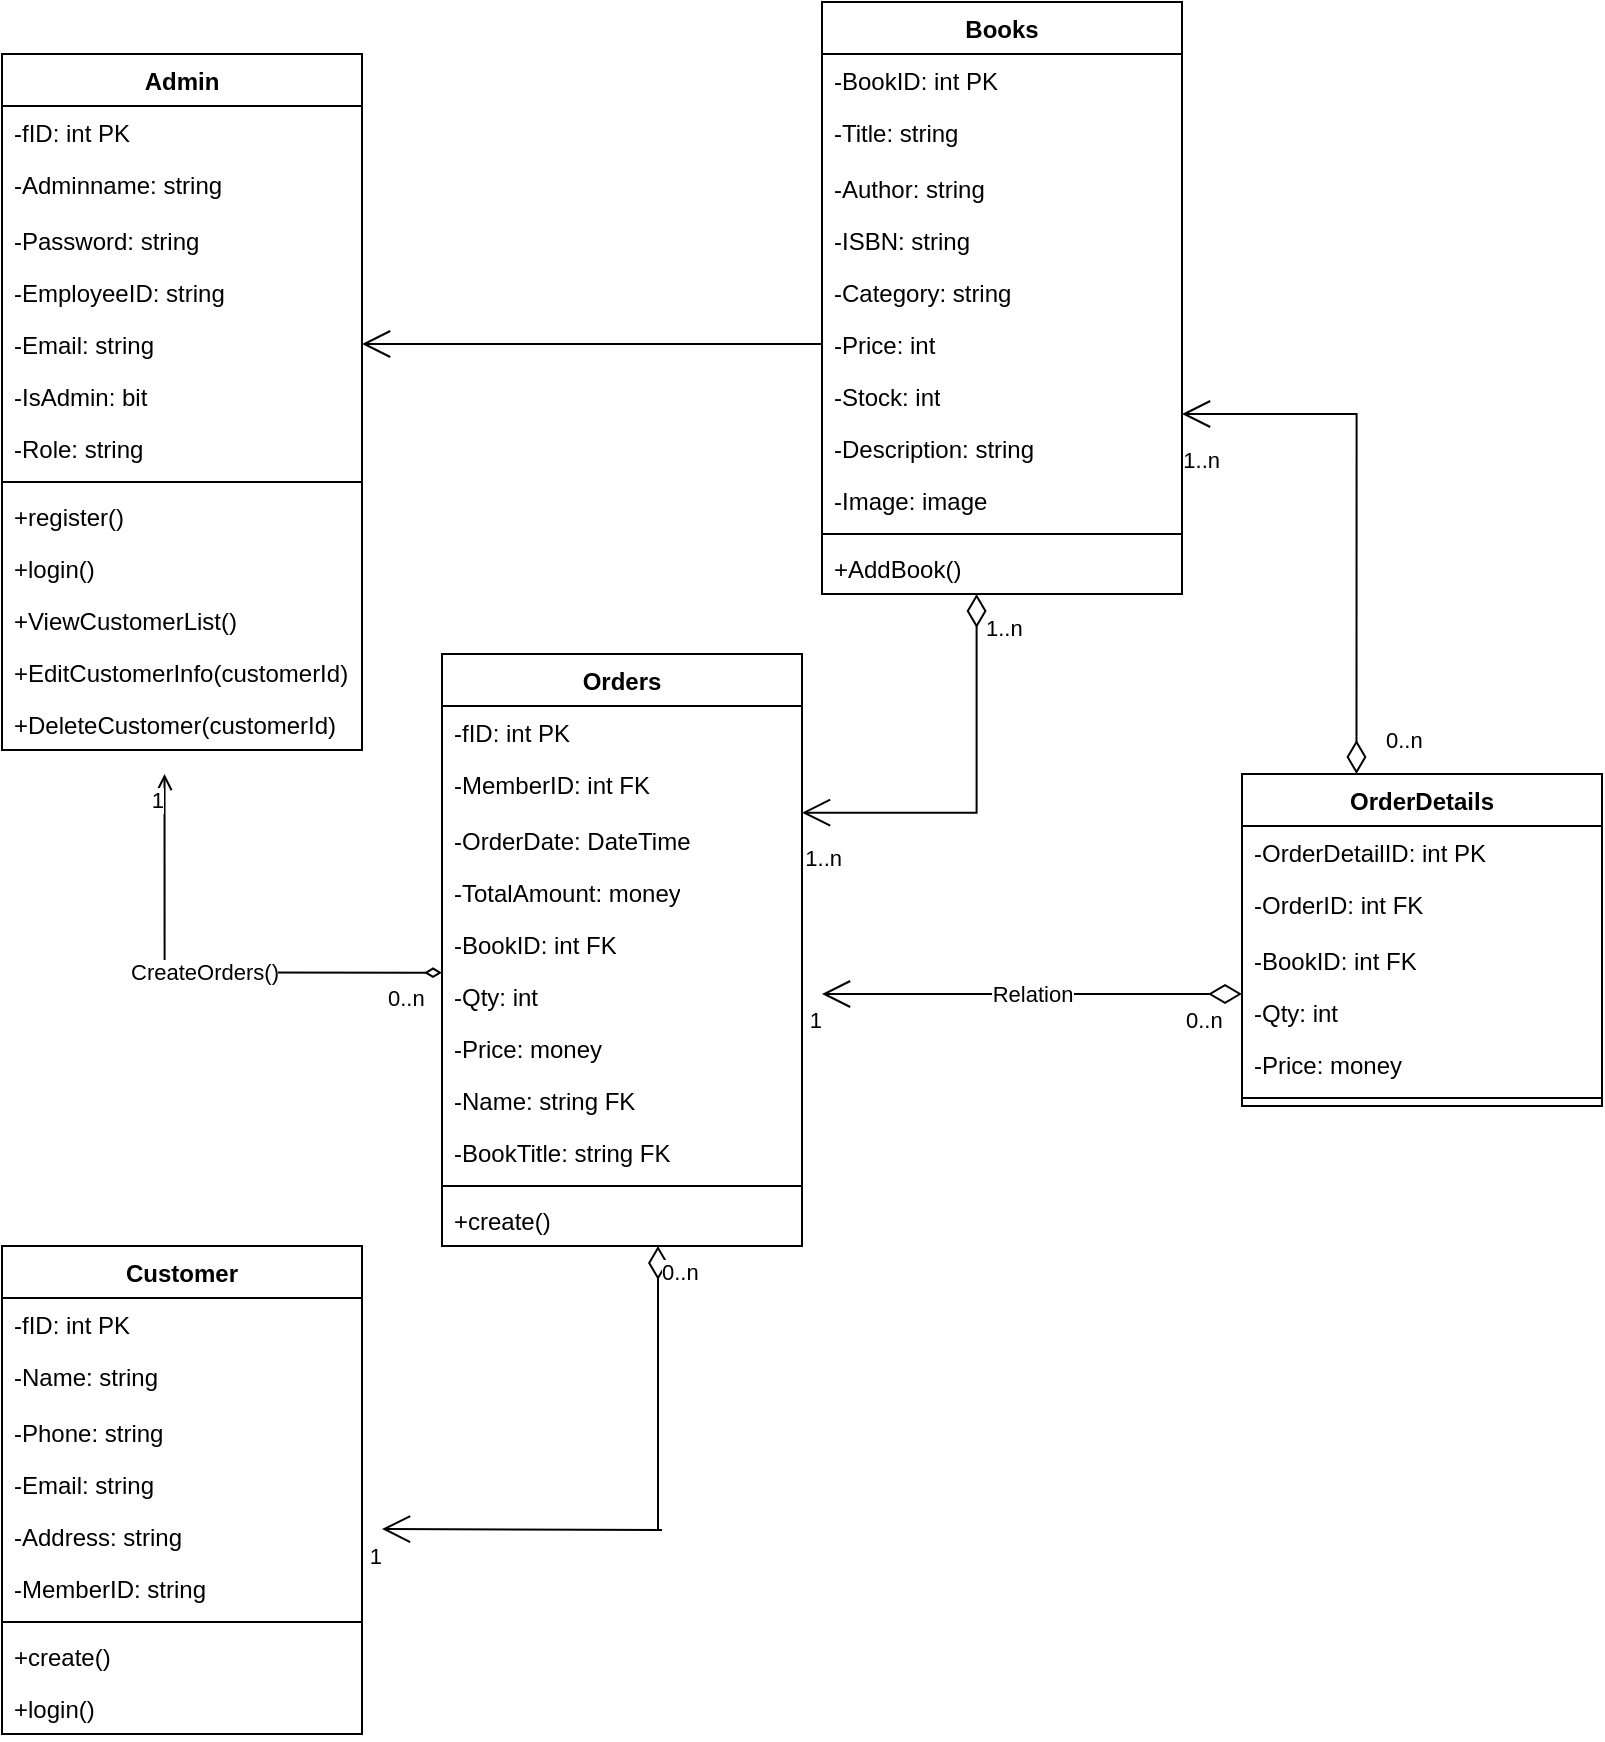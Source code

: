 <mxfile version="27.0.9">
  <diagram name="第 1 页" id="m9qUiOfG0Kz1yeebeCEd">
    <mxGraphModel dx="1678" dy="999" grid="1" gridSize="10" guides="1" tooltips="1" connect="1" arrows="1" fold="1" page="1" pageScale="1" pageWidth="1169" pageHeight="1654" math="0" shadow="0">
      <root>
        <mxCell id="0" />
        <mxCell id="1" parent="0" />
        <mxCell id="V-KuKd2YFuqHcprGpoPl-1" value="Admin" style="swimlane;fontStyle=1;align=center;verticalAlign=top;childLayout=stackLayout;horizontal=1;startSize=26;horizontalStack=0;resizeParent=1;resizeParentMax=0;resizeLast=0;collapsible=1;marginBottom=0;whiteSpace=wrap;html=1;" parent="1" vertex="1">
          <mxGeometry x="230" y="76" width="180" height="348" as="geometry" />
        </mxCell>
        <mxCell id="V-KuKd2YFuqHcprGpoPl-2" value="-fID: int PK" style="text;strokeColor=none;fillColor=none;align=left;verticalAlign=top;spacingLeft=4;spacingRight=4;overflow=hidden;rotatable=0;points=[[0,0.5],[1,0.5]];portConstraint=eastwest;whiteSpace=wrap;html=1;" parent="V-KuKd2YFuqHcprGpoPl-1" vertex="1">
          <mxGeometry y="26" width="180" height="26" as="geometry" />
        </mxCell>
        <mxCell id="V-KuKd2YFuqHcprGpoPl-3" value="-Adminname: string" style="text;strokeColor=none;fillColor=none;align=left;verticalAlign=top;spacingLeft=4;spacingRight=4;overflow=hidden;rotatable=0;points=[[0,0.5],[1,0.5]];portConstraint=eastwest;whiteSpace=wrap;html=1;" parent="V-KuKd2YFuqHcprGpoPl-1" vertex="1">
          <mxGeometry y="52" width="180" height="28" as="geometry" />
        </mxCell>
        <mxCell id="V-KuKd2YFuqHcprGpoPl-4" value="-Password: string" style="text;strokeColor=none;fillColor=none;align=left;verticalAlign=top;spacingLeft=4;spacingRight=4;overflow=hidden;rotatable=0;points=[[0,0.5],[1,0.5]];portConstraint=eastwest;whiteSpace=wrap;html=1;" parent="V-KuKd2YFuqHcprGpoPl-1" vertex="1">
          <mxGeometry y="80" width="180" height="26" as="geometry" />
        </mxCell>
        <mxCell id="V-KuKd2YFuqHcprGpoPl-5" value="-EmployeeID: string" style="text;strokeColor=none;fillColor=none;align=left;verticalAlign=top;spacingLeft=4;spacingRight=4;overflow=hidden;rotatable=0;points=[[0,0.5],[1,0.5]];portConstraint=eastwest;whiteSpace=wrap;html=1;" parent="V-KuKd2YFuqHcprGpoPl-1" vertex="1">
          <mxGeometry y="106" width="180" height="26" as="geometry" />
        </mxCell>
        <mxCell id="V-KuKd2YFuqHcprGpoPl-6" value="-Email: string" style="text;strokeColor=none;fillColor=none;align=left;verticalAlign=top;spacingLeft=4;spacingRight=4;overflow=hidden;rotatable=0;points=[[0,0.5],[1,0.5]];portConstraint=eastwest;whiteSpace=wrap;html=1;" parent="V-KuKd2YFuqHcprGpoPl-1" vertex="1">
          <mxGeometry y="132" width="180" height="26" as="geometry" />
        </mxCell>
        <mxCell id="V-KuKd2YFuqHcprGpoPl-7" value="-IsAdmin: bit" style="text;strokeColor=none;fillColor=none;align=left;verticalAlign=top;spacingLeft=4;spacingRight=4;overflow=hidden;rotatable=0;points=[[0,0.5],[1,0.5]];portConstraint=eastwest;whiteSpace=wrap;html=1;" parent="V-KuKd2YFuqHcprGpoPl-1" vertex="1">
          <mxGeometry y="158" width="180" height="26" as="geometry" />
        </mxCell>
        <mxCell id="V-KuKd2YFuqHcprGpoPl-8" value="-Role: string" style="text;strokeColor=none;fillColor=none;align=left;verticalAlign=top;spacingLeft=4;spacingRight=4;overflow=hidden;rotatable=0;points=[[0,0.5],[1,0.5]];portConstraint=eastwest;whiteSpace=wrap;html=1;" parent="V-KuKd2YFuqHcprGpoPl-1" vertex="1">
          <mxGeometry y="184" width="180" height="26" as="geometry" />
        </mxCell>
        <mxCell id="V-KuKd2YFuqHcprGpoPl-9" value="" style="line;strokeWidth=1;fillColor=none;align=left;verticalAlign=middle;spacingTop=-1;spacingLeft=3;spacingRight=3;rotatable=0;labelPosition=right;points=[];portConstraint=eastwest;strokeColor=inherit;" parent="V-KuKd2YFuqHcprGpoPl-1" vertex="1">
          <mxGeometry y="210" width="180" height="8" as="geometry" />
        </mxCell>
        <mxCell id="V-KuKd2YFuqHcprGpoPl-10" value="+register()" style="text;strokeColor=none;fillColor=none;align=left;verticalAlign=top;spacingLeft=4;spacingRight=4;overflow=hidden;rotatable=0;points=[[0,0.5],[1,0.5]];portConstraint=eastwest;whiteSpace=wrap;html=1;" parent="V-KuKd2YFuqHcprGpoPl-1" vertex="1">
          <mxGeometry y="218" width="180" height="26" as="geometry" />
        </mxCell>
        <mxCell id="V-KuKd2YFuqHcprGpoPl-11" value="+login()" style="text;strokeColor=none;fillColor=none;align=left;verticalAlign=top;spacingLeft=4;spacingRight=4;overflow=hidden;rotatable=0;points=[[0,0.5],[1,0.5]];portConstraint=eastwest;whiteSpace=wrap;html=1;" parent="V-KuKd2YFuqHcprGpoPl-1" vertex="1">
          <mxGeometry y="244" width="180" height="26" as="geometry" />
        </mxCell>
        <mxCell id="LwsNUiCKvIAEixogRkkD-3" value="&lt;div&gt;+ViewCustomerList()&lt;/div&gt;&lt;div&gt;&lt;br&gt;&lt;/div&gt;" style="text;strokeColor=none;fillColor=none;align=left;verticalAlign=top;spacingLeft=4;spacingRight=4;overflow=hidden;rotatable=0;points=[[0,0.5],[1,0.5]];portConstraint=eastwest;whiteSpace=wrap;html=1;" vertex="1" parent="V-KuKd2YFuqHcprGpoPl-1">
          <mxGeometry y="270" width="180" height="26" as="geometry" />
        </mxCell>
        <mxCell id="LwsNUiCKvIAEixogRkkD-4" value="&lt;div&gt;+EditCustomerInfo(customerId)&lt;/div&gt;&lt;div&gt;&lt;br&gt;&lt;/div&gt;" style="text;strokeColor=none;fillColor=none;align=left;verticalAlign=top;spacingLeft=4;spacingRight=4;overflow=hidden;rotatable=0;points=[[0,0.5],[1,0.5]];portConstraint=eastwest;whiteSpace=wrap;html=1;" vertex="1" parent="V-KuKd2YFuqHcprGpoPl-1">
          <mxGeometry y="296" width="180" height="26" as="geometry" />
        </mxCell>
        <mxCell id="LwsNUiCKvIAEixogRkkD-5" value="+DeleteCustomer(customerId)" style="text;strokeColor=none;fillColor=none;align=left;verticalAlign=top;spacingLeft=4;spacingRight=4;overflow=hidden;rotatable=0;points=[[0,0.5],[1,0.5]];portConstraint=eastwest;whiteSpace=wrap;html=1;" vertex="1" parent="V-KuKd2YFuqHcprGpoPl-1">
          <mxGeometry y="322" width="180" height="26" as="geometry" />
        </mxCell>
        <mxCell id="4g4SvblDIxQaJYC_0vJh-1" value="Books" style="swimlane;fontStyle=1;align=center;verticalAlign=top;childLayout=stackLayout;horizontal=1;startSize=26;horizontalStack=0;resizeParent=1;resizeParentMax=0;resizeLast=0;collapsible=1;marginBottom=0;whiteSpace=wrap;html=1;" parent="1" vertex="1">
          <mxGeometry x="640" y="50" width="180" height="296" as="geometry" />
        </mxCell>
        <mxCell id="4g4SvblDIxQaJYC_0vJh-2" value="-BookID: int PK" style="text;strokeColor=none;fillColor=none;align=left;verticalAlign=top;spacingLeft=4;spacingRight=4;overflow=hidden;rotatable=0;points=[[0,0.5],[1,0.5]];portConstraint=eastwest;whiteSpace=wrap;html=1;" parent="4g4SvblDIxQaJYC_0vJh-1" vertex="1">
          <mxGeometry y="26" width="180" height="26" as="geometry" />
        </mxCell>
        <mxCell id="4g4SvblDIxQaJYC_0vJh-3" value="-Title: string" style="text;strokeColor=none;fillColor=none;align=left;verticalAlign=top;spacingLeft=4;spacingRight=4;overflow=hidden;rotatable=0;points=[[0,0.5],[1,0.5]];portConstraint=eastwest;whiteSpace=wrap;html=1;" parent="4g4SvblDIxQaJYC_0vJh-1" vertex="1">
          <mxGeometry y="52" width="180" height="28" as="geometry" />
        </mxCell>
        <mxCell id="4g4SvblDIxQaJYC_0vJh-4" value="-Author: string" style="text;strokeColor=none;fillColor=none;align=left;verticalAlign=top;spacingLeft=4;spacingRight=4;overflow=hidden;rotatable=0;points=[[0,0.5],[1,0.5]];portConstraint=eastwest;whiteSpace=wrap;html=1;" parent="4g4SvblDIxQaJYC_0vJh-1" vertex="1">
          <mxGeometry y="80" width="180" height="26" as="geometry" />
        </mxCell>
        <mxCell id="4g4SvblDIxQaJYC_0vJh-5" value="-ISBN: string" style="text;strokeColor=none;fillColor=none;align=left;verticalAlign=top;spacingLeft=4;spacingRight=4;overflow=hidden;rotatable=0;points=[[0,0.5],[1,0.5]];portConstraint=eastwest;whiteSpace=wrap;html=1;" parent="4g4SvblDIxQaJYC_0vJh-1" vertex="1">
          <mxGeometry y="106" width="180" height="26" as="geometry" />
        </mxCell>
        <mxCell id="4g4SvblDIxQaJYC_0vJh-6" value="-Category: string" style="text;strokeColor=none;fillColor=none;align=left;verticalAlign=top;spacingLeft=4;spacingRight=4;overflow=hidden;rotatable=0;points=[[0,0.5],[1,0.5]];portConstraint=eastwest;whiteSpace=wrap;html=1;" parent="4g4SvblDIxQaJYC_0vJh-1" vertex="1">
          <mxGeometry y="132" width="180" height="26" as="geometry" />
        </mxCell>
        <mxCell id="4g4SvblDIxQaJYC_0vJh-7" value="-Price: int" style="text;strokeColor=none;fillColor=none;align=left;verticalAlign=top;spacingLeft=4;spacingRight=4;overflow=hidden;rotatable=0;points=[[0,0.5],[1,0.5]];portConstraint=eastwest;whiteSpace=wrap;html=1;" parent="4g4SvblDIxQaJYC_0vJh-1" vertex="1">
          <mxGeometry y="158" width="180" height="26" as="geometry" />
        </mxCell>
        <mxCell id="4g4SvblDIxQaJYC_0vJh-8" value="-Stock: int" style="text;strokeColor=none;fillColor=none;align=left;verticalAlign=top;spacingLeft=4;spacingRight=4;overflow=hidden;rotatable=0;points=[[0,0.5],[1,0.5]];portConstraint=eastwest;whiteSpace=wrap;html=1;" parent="4g4SvblDIxQaJYC_0vJh-1" vertex="1">
          <mxGeometry y="184" width="180" height="26" as="geometry" />
        </mxCell>
        <mxCell id="4g4SvblDIxQaJYC_0vJh-9" value="-Description: string" style="text;strokeColor=none;fillColor=none;align=left;verticalAlign=top;spacingLeft=4;spacingRight=4;overflow=hidden;rotatable=0;points=[[0,0.5],[1,0.5]];portConstraint=eastwest;whiteSpace=wrap;html=1;" parent="4g4SvblDIxQaJYC_0vJh-1" vertex="1">
          <mxGeometry y="210" width="180" height="26" as="geometry" />
        </mxCell>
        <mxCell id="4g4SvblDIxQaJYC_0vJh-10" value="-Image: image" style="text;strokeColor=none;fillColor=none;align=left;verticalAlign=top;spacingLeft=4;spacingRight=4;overflow=hidden;rotatable=0;points=[[0,0.5],[1,0.5]];portConstraint=eastwest;whiteSpace=wrap;html=1;" parent="4g4SvblDIxQaJYC_0vJh-1" vertex="1">
          <mxGeometry y="236" width="180" height="26" as="geometry" />
        </mxCell>
        <mxCell id="4g4SvblDIxQaJYC_0vJh-11" value="" style="line;strokeWidth=1;fillColor=none;align=left;verticalAlign=middle;spacingTop=-1;spacingLeft=3;spacingRight=3;rotatable=0;labelPosition=right;points=[];portConstraint=eastwest;strokeColor=inherit;" parent="4g4SvblDIxQaJYC_0vJh-1" vertex="1">
          <mxGeometry y="262" width="180" height="8" as="geometry" />
        </mxCell>
        <mxCell id="4g4SvblDIxQaJYC_0vJh-12" value="+AddBook()&lt;div&gt;&lt;br&gt;&lt;/div&gt;" style="text;strokeColor=none;fillColor=none;align=left;verticalAlign=top;spacingLeft=4;spacingRight=4;overflow=hidden;rotatable=0;points=[[0,0.5],[1,0.5]];portConstraint=eastwest;whiteSpace=wrap;html=1;" parent="4g4SvblDIxQaJYC_0vJh-1" vertex="1">
          <mxGeometry y="270" width="180" height="26" as="geometry" />
        </mxCell>
        <mxCell id="4g4SvblDIxQaJYC_0vJh-13" value="" style="endArrow=open;endFill=1;endSize=12;html=1;rounded=0;entryX=1;entryY=0.5;entryDx=0;entryDy=0;exitX=0;exitY=0.5;exitDx=0;exitDy=0;" parent="1" source="4g4SvblDIxQaJYC_0vJh-7" target="V-KuKd2YFuqHcprGpoPl-6" edge="1">
          <mxGeometry width="160" relative="1" as="geometry">
            <mxPoint x="629" y="217" as="sourcePoint" />
            <mxPoint x="420" y="216" as="targetPoint" />
          </mxGeometry>
        </mxCell>
        <mxCell id="4g4SvblDIxQaJYC_0vJh-14" value="Orders" style="swimlane;fontStyle=1;align=center;verticalAlign=top;childLayout=stackLayout;horizontal=1;startSize=26;horizontalStack=0;resizeParent=1;resizeParentMax=0;resizeLast=0;collapsible=1;marginBottom=0;whiteSpace=wrap;html=1;" parent="1" vertex="1">
          <mxGeometry x="450" y="376" width="180" height="296" as="geometry" />
        </mxCell>
        <mxCell id="4g4SvblDIxQaJYC_0vJh-15" value="-fID: int PK" style="text;strokeColor=none;fillColor=none;align=left;verticalAlign=top;spacingLeft=4;spacingRight=4;overflow=hidden;rotatable=0;points=[[0,0.5],[1,0.5]];portConstraint=eastwest;whiteSpace=wrap;html=1;" parent="4g4SvblDIxQaJYC_0vJh-14" vertex="1">
          <mxGeometry y="26" width="180" height="26" as="geometry" />
        </mxCell>
        <mxCell id="4g4SvblDIxQaJYC_0vJh-16" value="-MemberID: int FK" style="text;strokeColor=none;fillColor=none;align=left;verticalAlign=top;spacingLeft=4;spacingRight=4;overflow=hidden;rotatable=0;points=[[0,0.5],[1,0.5]];portConstraint=eastwest;whiteSpace=wrap;html=1;" parent="4g4SvblDIxQaJYC_0vJh-14" vertex="1">
          <mxGeometry y="52" width="180" height="28" as="geometry" />
        </mxCell>
        <mxCell id="4g4SvblDIxQaJYC_0vJh-17" value="-OrderDate: DateTime" style="text;strokeColor=none;fillColor=none;align=left;verticalAlign=top;spacingLeft=4;spacingRight=4;overflow=hidden;rotatable=0;points=[[0,0.5],[1,0.5]];portConstraint=eastwest;whiteSpace=wrap;html=1;" parent="4g4SvblDIxQaJYC_0vJh-14" vertex="1">
          <mxGeometry y="80" width="180" height="26" as="geometry" />
        </mxCell>
        <mxCell id="4g4SvblDIxQaJYC_0vJh-18" value="-TotalAmount: money" style="text;strokeColor=none;fillColor=none;align=left;verticalAlign=top;spacingLeft=4;spacingRight=4;overflow=hidden;rotatable=0;points=[[0,0.5],[1,0.5]];portConstraint=eastwest;whiteSpace=wrap;html=1;" parent="4g4SvblDIxQaJYC_0vJh-14" vertex="1">
          <mxGeometry y="106" width="180" height="26" as="geometry" />
        </mxCell>
        <mxCell id="4g4SvblDIxQaJYC_0vJh-19" value="-BookID: int FK" style="text;strokeColor=none;fillColor=none;align=left;verticalAlign=top;spacingLeft=4;spacingRight=4;overflow=hidden;rotatable=0;points=[[0,0.5],[1,0.5]];portConstraint=eastwest;whiteSpace=wrap;html=1;" parent="4g4SvblDIxQaJYC_0vJh-14" vertex="1">
          <mxGeometry y="132" width="180" height="26" as="geometry" />
        </mxCell>
        <mxCell id="4g4SvblDIxQaJYC_0vJh-20" value="-Qty: int" style="text;strokeColor=none;fillColor=none;align=left;verticalAlign=top;spacingLeft=4;spacingRight=4;overflow=hidden;rotatable=0;points=[[0,0.5],[1,0.5]];portConstraint=eastwest;whiteSpace=wrap;html=1;" parent="4g4SvblDIxQaJYC_0vJh-14" vertex="1">
          <mxGeometry y="158" width="180" height="26" as="geometry" />
        </mxCell>
        <mxCell id="4g4SvblDIxQaJYC_0vJh-21" value="-Price: money" style="text;strokeColor=none;fillColor=none;align=left;verticalAlign=top;spacingLeft=4;spacingRight=4;overflow=hidden;rotatable=0;points=[[0,0.5],[1,0.5]];portConstraint=eastwest;whiteSpace=wrap;html=1;" parent="4g4SvblDIxQaJYC_0vJh-14" vertex="1">
          <mxGeometry y="184" width="180" height="26" as="geometry" />
        </mxCell>
        <mxCell id="LwsNUiCKvIAEixogRkkD-1" value="-Name: string FK" style="text;strokeColor=none;fillColor=none;align=left;verticalAlign=top;spacingLeft=4;spacingRight=4;overflow=hidden;rotatable=0;points=[[0,0.5],[1,0.5]];portConstraint=eastwest;whiteSpace=wrap;html=1;" vertex="1" parent="4g4SvblDIxQaJYC_0vJh-14">
          <mxGeometry y="210" width="180" height="26" as="geometry" />
        </mxCell>
        <mxCell id="LwsNUiCKvIAEixogRkkD-2" value="-BookTitle: string FK" style="text;strokeColor=none;fillColor=none;align=left;verticalAlign=top;spacingLeft=4;spacingRight=4;overflow=hidden;rotatable=0;points=[[0,0.5],[1,0.5]];portConstraint=eastwest;whiteSpace=wrap;html=1;" vertex="1" parent="4g4SvblDIxQaJYC_0vJh-14">
          <mxGeometry y="236" width="180" height="26" as="geometry" />
        </mxCell>
        <mxCell id="4g4SvblDIxQaJYC_0vJh-22" value="" style="line;strokeWidth=1;fillColor=none;align=left;verticalAlign=middle;spacingTop=-1;spacingLeft=3;spacingRight=3;rotatable=0;labelPosition=right;points=[];portConstraint=eastwest;strokeColor=inherit;" parent="4g4SvblDIxQaJYC_0vJh-14" vertex="1">
          <mxGeometry y="262" width="180" height="8" as="geometry" />
        </mxCell>
        <mxCell id="4g4SvblDIxQaJYC_0vJh-23" value="+create()" style="text;strokeColor=none;fillColor=none;align=left;verticalAlign=top;spacingLeft=4;spacingRight=4;overflow=hidden;rotatable=0;points=[[0,0.5],[1,0.5]];portConstraint=eastwest;whiteSpace=wrap;html=1;" parent="4g4SvblDIxQaJYC_0vJh-14" vertex="1">
          <mxGeometry y="270" width="180" height="26" as="geometry" />
        </mxCell>
        <mxCell id="4g4SvblDIxQaJYC_0vJh-25" value="CreateOrders()" style="endArrow=open;html=1;startArrow=diamondThin;startFill=0;rounded=0;entryX=0.507;entryY=1.026;entryDx=0;entryDy=0;entryPerimeter=0;strokeWidth=1;edgeStyle=orthogonalEdgeStyle;exitX=0.5;exitY=0;exitDx=0;exitDy=0;" parent="1" edge="1">
          <mxGeometry relative="1" as="geometry">
            <mxPoint x="450" y="535.32" as="sourcePoint" />
            <mxPoint x="311.26" y="435.996" as="targetPoint" />
            <Array as="points">
              <mxPoint x="312.26" y="535" />
            </Array>
          </mxGeometry>
        </mxCell>
        <mxCell id="4g4SvblDIxQaJYC_0vJh-26" value="0..n" style="edgeLabel;resizable=0;html=1;align=left;verticalAlign=top;" parent="4g4SvblDIxQaJYC_0vJh-25" connectable="0" vertex="1">
          <mxGeometry x="-1" relative="1" as="geometry">
            <mxPoint x="-29" as="offset" />
          </mxGeometry>
        </mxCell>
        <mxCell id="4g4SvblDIxQaJYC_0vJh-27" value="1" style="edgeLabel;resizable=0;html=1;align=right;verticalAlign=top;" parent="4g4SvblDIxQaJYC_0vJh-25" connectable="0" vertex="1">
          <mxGeometry x="1" relative="1" as="geometry" />
        </mxCell>
        <mxCell id="4g4SvblDIxQaJYC_0vJh-29" value="" style="endArrow=open;html=1;endSize=12;startArrow=diamondThin;startSize=14;startFill=0;edgeStyle=elbowEdgeStyle;rounded=0;entryX=1.015;entryY=0.833;entryDx=0;entryDy=0;entryPerimeter=0;" parent="1" edge="1">
          <mxGeometry x="-0.186" y="23" relative="1" as="geometry">
            <mxPoint x="717.3" y="346" as="sourcePoint" />
            <mxPoint x="630" y="455.324" as="targetPoint" />
            <Array as="points">
              <mxPoint x="717.3" y="436" />
            </Array>
            <mxPoint as="offset" />
          </mxGeometry>
        </mxCell>
        <mxCell id="4g4SvblDIxQaJYC_0vJh-30" value="1..n" style="edgeLabel;resizable=0;html=1;align=left;verticalAlign=top;" parent="4g4SvblDIxQaJYC_0vJh-29" connectable="0" vertex="1">
          <mxGeometry x="-1" relative="1" as="geometry">
            <mxPoint x="3" y="4" as="offset" />
          </mxGeometry>
        </mxCell>
        <mxCell id="4g4SvblDIxQaJYC_0vJh-31" value="1..n" style="edgeLabel;resizable=0;html=1;align=right;verticalAlign=top;" parent="4g4SvblDIxQaJYC_0vJh-29" connectable="0" vertex="1">
          <mxGeometry x="1" relative="1" as="geometry">
            <mxPoint x="20" y="10" as="offset" />
          </mxGeometry>
        </mxCell>
        <mxCell id="4g4SvblDIxQaJYC_0vJh-33" value="Customer" style="swimlane;fontStyle=1;align=center;verticalAlign=top;childLayout=stackLayout;horizontal=1;startSize=26;horizontalStack=0;resizeParent=1;resizeParentMax=0;resizeLast=0;collapsible=1;marginBottom=0;whiteSpace=wrap;html=1;" parent="1" vertex="1">
          <mxGeometry x="230" y="672" width="180" height="244" as="geometry" />
        </mxCell>
        <mxCell id="4g4SvblDIxQaJYC_0vJh-34" value="-fID: int PK" style="text;strokeColor=none;fillColor=none;align=left;verticalAlign=top;spacingLeft=4;spacingRight=4;overflow=hidden;rotatable=0;points=[[0,0.5],[1,0.5]];portConstraint=eastwest;whiteSpace=wrap;html=1;" parent="4g4SvblDIxQaJYC_0vJh-33" vertex="1">
          <mxGeometry y="26" width="180" height="26" as="geometry" />
        </mxCell>
        <mxCell id="4g4SvblDIxQaJYC_0vJh-35" value="-Name: string" style="text;strokeColor=none;fillColor=none;align=left;verticalAlign=top;spacingLeft=4;spacingRight=4;overflow=hidden;rotatable=0;points=[[0,0.5],[1,0.5]];portConstraint=eastwest;whiteSpace=wrap;html=1;" parent="4g4SvblDIxQaJYC_0vJh-33" vertex="1">
          <mxGeometry y="52" width="180" height="28" as="geometry" />
        </mxCell>
        <mxCell id="4g4SvblDIxQaJYC_0vJh-37" value="-Phone: string" style="text;strokeColor=none;fillColor=none;align=left;verticalAlign=top;spacingLeft=4;spacingRight=4;overflow=hidden;rotatable=0;points=[[0,0.5],[1,0.5]];portConstraint=eastwest;whiteSpace=wrap;html=1;" parent="4g4SvblDIxQaJYC_0vJh-33" vertex="1">
          <mxGeometry y="80" width="180" height="26" as="geometry" />
        </mxCell>
        <mxCell id="4g4SvblDIxQaJYC_0vJh-38" value="-Email: string" style="text;strokeColor=none;fillColor=none;align=left;verticalAlign=top;spacingLeft=4;spacingRight=4;overflow=hidden;rotatable=0;points=[[0,0.5],[1,0.5]];portConstraint=eastwest;whiteSpace=wrap;html=1;" parent="4g4SvblDIxQaJYC_0vJh-33" vertex="1">
          <mxGeometry y="106" width="180" height="26" as="geometry" />
        </mxCell>
        <mxCell id="4g4SvblDIxQaJYC_0vJh-39" value="-Address: string" style="text;strokeColor=none;fillColor=none;align=left;verticalAlign=top;spacingLeft=4;spacingRight=4;overflow=hidden;rotatable=0;points=[[0,0.5],[1,0.5]];portConstraint=eastwest;whiteSpace=wrap;html=1;" parent="4g4SvblDIxQaJYC_0vJh-33" vertex="1">
          <mxGeometry y="132" width="180" height="26" as="geometry" />
        </mxCell>
        <mxCell id="4g4SvblDIxQaJYC_0vJh-40" value="-MemberID: string" style="text;strokeColor=none;fillColor=none;align=left;verticalAlign=top;spacingLeft=4;spacingRight=4;overflow=hidden;rotatable=0;points=[[0,0.5],[1,0.5]];portConstraint=eastwest;whiteSpace=wrap;html=1;" parent="4g4SvblDIxQaJYC_0vJh-33" vertex="1">
          <mxGeometry y="158" width="180" height="26" as="geometry" />
        </mxCell>
        <mxCell id="4g4SvblDIxQaJYC_0vJh-41" value="" style="line;strokeWidth=1;fillColor=none;align=left;verticalAlign=middle;spacingTop=-1;spacingLeft=3;spacingRight=3;rotatable=0;labelPosition=right;points=[];portConstraint=eastwest;strokeColor=inherit;" parent="4g4SvblDIxQaJYC_0vJh-33" vertex="1">
          <mxGeometry y="184" width="180" height="8" as="geometry" />
        </mxCell>
        <mxCell id="4g4SvblDIxQaJYC_0vJh-42" value="+create()" style="text;strokeColor=none;fillColor=none;align=left;verticalAlign=top;spacingLeft=4;spacingRight=4;overflow=hidden;rotatable=0;points=[[0,0.5],[1,0.5]];portConstraint=eastwest;whiteSpace=wrap;html=1;" parent="4g4SvblDIxQaJYC_0vJh-33" vertex="1">
          <mxGeometry y="192" width="180" height="26" as="geometry" />
        </mxCell>
        <mxCell id="4g4SvblDIxQaJYC_0vJh-43" value="+login()" style="text;strokeColor=none;fillColor=none;align=left;verticalAlign=top;spacingLeft=4;spacingRight=4;overflow=hidden;rotatable=0;points=[[0,0.5],[1,0.5]];portConstraint=eastwest;whiteSpace=wrap;html=1;" parent="4g4SvblDIxQaJYC_0vJh-33" vertex="1">
          <mxGeometry y="218" width="180" height="26" as="geometry" />
        </mxCell>
        <mxCell id="4g4SvblDIxQaJYC_0vJh-48" value="" style="endArrow=open;html=1;endSize=12;startArrow=diamondThin;startSize=14;startFill=0;edgeStyle=orthogonalEdgeStyle;rounded=0;exitX=0.6;exitY=1;exitDx=0;exitDy=0;exitPerimeter=0;" parent="1" source="4g4SvblDIxQaJYC_0vJh-23" edge="1">
          <mxGeometry x="0.12" y="66" relative="1" as="geometry">
            <mxPoint x="560" y="696" as="sourcePoint" />
            <mxPoint x="420" y="813.5" as="targetPoint" />
            <mxPoint x="-1" as="offset" />
            <Array as="points">
              <mxPoint x="558" y="814" />
              <mxPoint x="560" y="814" />
            </Array>
          </mxGeometry>
        </mxCell>
        <mxCell id="4g4SvblDIxQaJYC_0vJh-49" value="0..n" style="edgeLabel;resizable=0;html=1;align=left;verticalAlign=top;" parent="4g4SvblDIxQaJYC_0vJh-48" connectable="0" vertex="1">
          <mxGeometry x="-1" relative="1" as="geometry" />
        </mxCell>
        <mxCell id="4g4SvblDIxQaJYC_0vJh-50" value="1" style="edgeLabel;resizable=0;html=1;align=right;verticalAlign=top;" parent="4g4SvblDIxQaJYC_0vJh-48" connectable="0" vertex="1">
          <mxGeometry x="1" relative="1" as="geometry" />
        </mxCell>
        <mxCell id="LwsNUiCKvIAEixogRkkD-6" value="OrderDetails" style="swimlane;fontStyle=1;align=center;verticalAlign=top;childLayout=stackLayout;horizontal=1;startSize=26;horizontalStack=0;resizeParent=1;resizeParentMax=0;resizeLast=0;collapsible=1;marginBottom=0;whiteSpace=wrap;html=1;" vertex="1" parent="1">
          <mxGeometry x="850" y="436" width="180" height="166" as="geometry" />
        </mxCell>
        <mxCell id="LwsNUiCKvIAEixogRkkD-7" value="-OrderDetailID: int PK" style="text;strokeColor=none;fillColor=none;align=left;verticalAlign=top;spacingLeft=4;spacingRight=4;overflow=hidden;rotatable=0;points=[[0,0.5],[1,0.5]];portConstraint=eastwest;whiteSpace=wrap;html=1;" vertex="1" parent="LwsNUiCKvIAEixogRkkD-6">
          <mxGeometry y="26" width="180" height="26" as="geometry" />
        </mxCell>
        <mxCell id="LwsNUiCKvIAEixogRkkD-8" value="-OrderID: int FK" style="text;strokeColor=none;fillColor=none;align=left;verticalAlign=top;spacingLeft=4;spacingRight=4;overflow=hidden;rotatable=0;points=[[0,0.5],[1,0.5]];portConstraint=eastwest;whiteSpace=wrap;html=1;" vertex="1" parent="LwsNUiCKvIAEixogRkkD-6">
          <mxGeometry y="52" width="180" height="28" as="geometry" />
        </mxCell>
        <mxCell id="LwsNUiCKvIAEixogRkkD-9" value="-BookID: int FK" style="text;strokeColor=none;fillColor=none;align=left;verticalAlign=top;spacingLeft=4;spacingRight=4;overflow=hidden;rotatable=0;points=[[0,0.5],[1,0.5]];portConstraint=eastwest;whiteSpace=wrap;html=1;" vertex="1" parent="LwsNUiCKvIAEixogRkkD-6">
          <mxGeometry y="80" width="180" height="26" as="geometry" />
        </mxCell>
        <mxCell id="LwsNUiCKvIAEixogRkkD-12" value="-Qty: int" style="text;strokeColor=none;fillColor=none;align=left;verticalAlign=top;spacingLeft=4;spacingRight=4;overflow=hidden;rotatable=0;points=[[0,0.5],[1,0.5]];portConstraint=eastwest;whiteSpace=wrap;html=1;" vertex="1" parent="LwsNUiCKvIAEixogRkkD-6">
          <mxGeometry y="106" width="180" height="26" as="geometry" />
        </mxCell>
        <mxCell id="LwsNUiCKvIAEixogRkkD-13" value="-Price: money" style="text;strokeColor=none;fillColor=none;align=left;verticalAlign=top;spacingLeft=4;spacingRight=4;overflow=hidden;rotatable=0;points=[[0,0.5],[1,0.5]];portConstraint=eastwest;whiteSpace=wrap;html=1;" vertex="1" parent="LwsNUiCKvIAEixogRkkD-6">
          <mxGeometry y="132" width="180" height="26" as="geometry" />
        </mxCell>
        <mxCell id="LwsNUiCKvIAEixogRkkD-16" value="" style="line;strokeWidth=1;fillColor=none;align=left;verticalAlign=middle;spacingTop=-1;spacingLeft=3;spacingRight=3;rotatable=0;labelPosition=right;points=[];portConstraint=eastwest;strokeColor=inherit;" vertex="1" parent="LwsNUiCKvIAEixogRkkD-6">
          <mxGeometry y="158" width="180" height="8" as="geometry" />
        </mxCell>
        <mxCell id="LwsNUiCKvIAEixogRkkD-18" value="Relation" style="endArrow=open;html=1;endSize=12;startArrow=diamondThin;startSize=14;startFill=0;edgeStyle=orthogonalEdgeStyle;rounded=0;exitX=0;exitY=0.154;exitDx=0;exitDy=0;exitPerimeter=0;" edge="1" parent="1" source="LwsNUiCKvIAEixogRkkD-12">
          <mxGeometry relative="1" as="geometry">
            <mxPoint x="800" y="546" as="sourcePoint" />
            <mxPoint x="640" y="546" as="targetPoint" />
          </mxGeometry>
        </mxCell>
        <mxCell id="LwsNUiCKvIAEixogRkkD-19" value="0..n" style="edgeLabel;resizable=0;html=1;align=left;verticalAlign=top;" connectable="0" vertex="1" parent="LwsNUiCKvIAEixogRkkD-18">
          <mxGeometry x="-1" relative="1" as="geometry">
            <mxPoint x="-30" as="offset" />
          </mxGeometry>
        </mxCell>
        <mxCell id="LwsNUiCKvIAEixogRkkD-20" value="1" style="edgeLabel;resizable=0;html=1;align=right;verticalAlign=top;" connectable="0" vertex="1" parent="LwsNUiCKvIAEixogRkkD-18">
          <mxGeometry x="1" relative="1" as="geometry" />
        </mxCell>
        <mxCell id="LwsNUiCKvIAEixogRkkD-24" value="" style="endArrow=open;html=1;endSize=12;startArrow=diamondThin;startSize=14;startFill=0;edgeStyle=elbowEdgeStyle;rounded=0;entryX=1.015;entryY=0.833;entryDx=0;entryDy=0;entryPerimeter=0;exitX=0.318;exitY=0;exitDx=0;exitDy=0;exitPerimeter=0;" edge="1" parent="1" source="LwsNUiCKvIAEixogRkkD-6">
          <mxGeometry x="-0.186" y="23" relative="1" as="geometry">
            <mxPoint x="907" y="426" as="sourcePoint" />
            <mxPoint x="820" y="256.0" as="targetPoint" />
            <Array as="points">
              <mxPoint x="907.3" y="275.324" />
            </Array>
            <mxPoint as="offset" />
          </mxGeometry>
        </mxCell>
        <mxCell id="LwsNUiCKvIAEixogRkkD-25" value="0..n" style="edgeLabel;resizable=0;html=1;align=left;verticalAlign=top;" connectable="0" vertex="1" parent="LwsNUiCKvIAEixogRkkD-24">
          <mxGeometry x="-1" relative="1" as="geometry">
            <mxPoint x="13" y="-30" as="offset" />
          </mxGeometry>
        </mxCell>
        <mxCell id="LwsNUiCKvIAEixogRkkD-26" value="1..n" style="edgeLabel;resizable=0;html=1;align=right;verticalAlign=top;" connectable="0" vertex="1" parent="LwsNUiCKvIAEixogRkkD-24">
          <mxGeometry x="1" relative="1" as="geometry">
            <mxPoint x="20" y="10" as="offset" />
          </mxGeometry>
        </mxCell>
      </root>
    </mxGraphModel>
  </diagram>
</mxfile>
